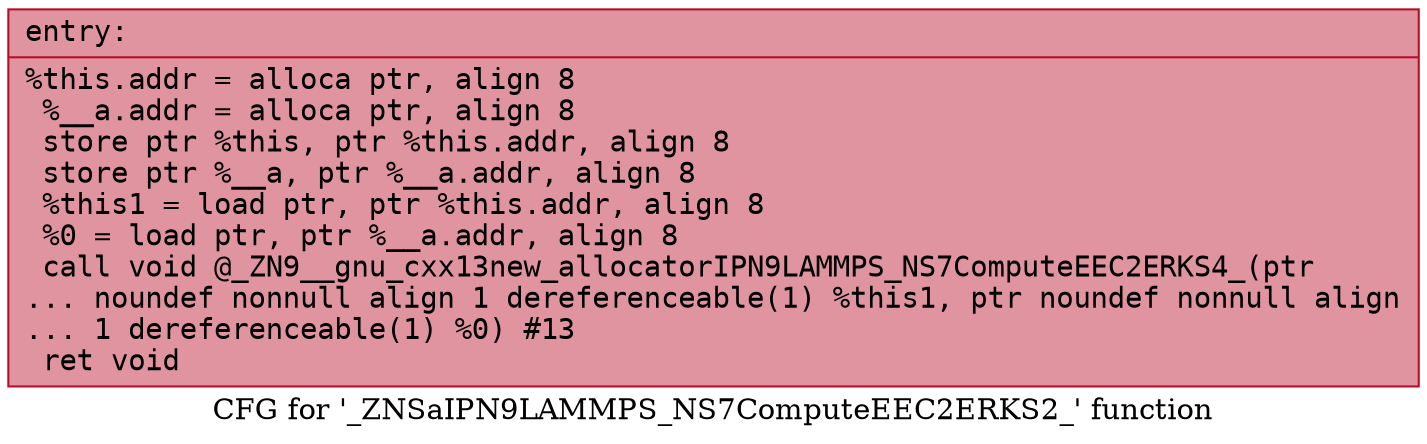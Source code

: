 digraph "CFG for '_ZNSaIPN9LAMMPS_NS7ComputeEEC2ERKS2_' function" {
	label="CFG for '_ZNSaIPN9LAMMPS_NS7ComputeEEC2ERKS2_' function";

	Node0x561f16590810 [shape=record,color="#b70d28ff", style=filled, fillcolor="#b70d2870" fontname="Courier",label="{entry:\l|  %this.addr = alloca ptr, align 8\l  %__a.addr = alloca ptr, align 8\l  store ptr %this, ptr %this.addr, align 8\l  store ptr %__a, ptr %__a.addr, align 8\l  %this1 = load ptr, ptr %this.addr, align 8\l  %0 = load ptr, ptr %__a.addr, align 8\l  call void @_ZN9__gnu_cxx13new_allocatorIPN9LAMMPS_NS7ComputeEEC2ERKS4_(ptr\l... noundef nonnull align 1 dereferenceable(1) %this1, ptr noundef nonnull align\l... 1 dereferenceable(1) %0) #13\l  ret void\l}"];
}
